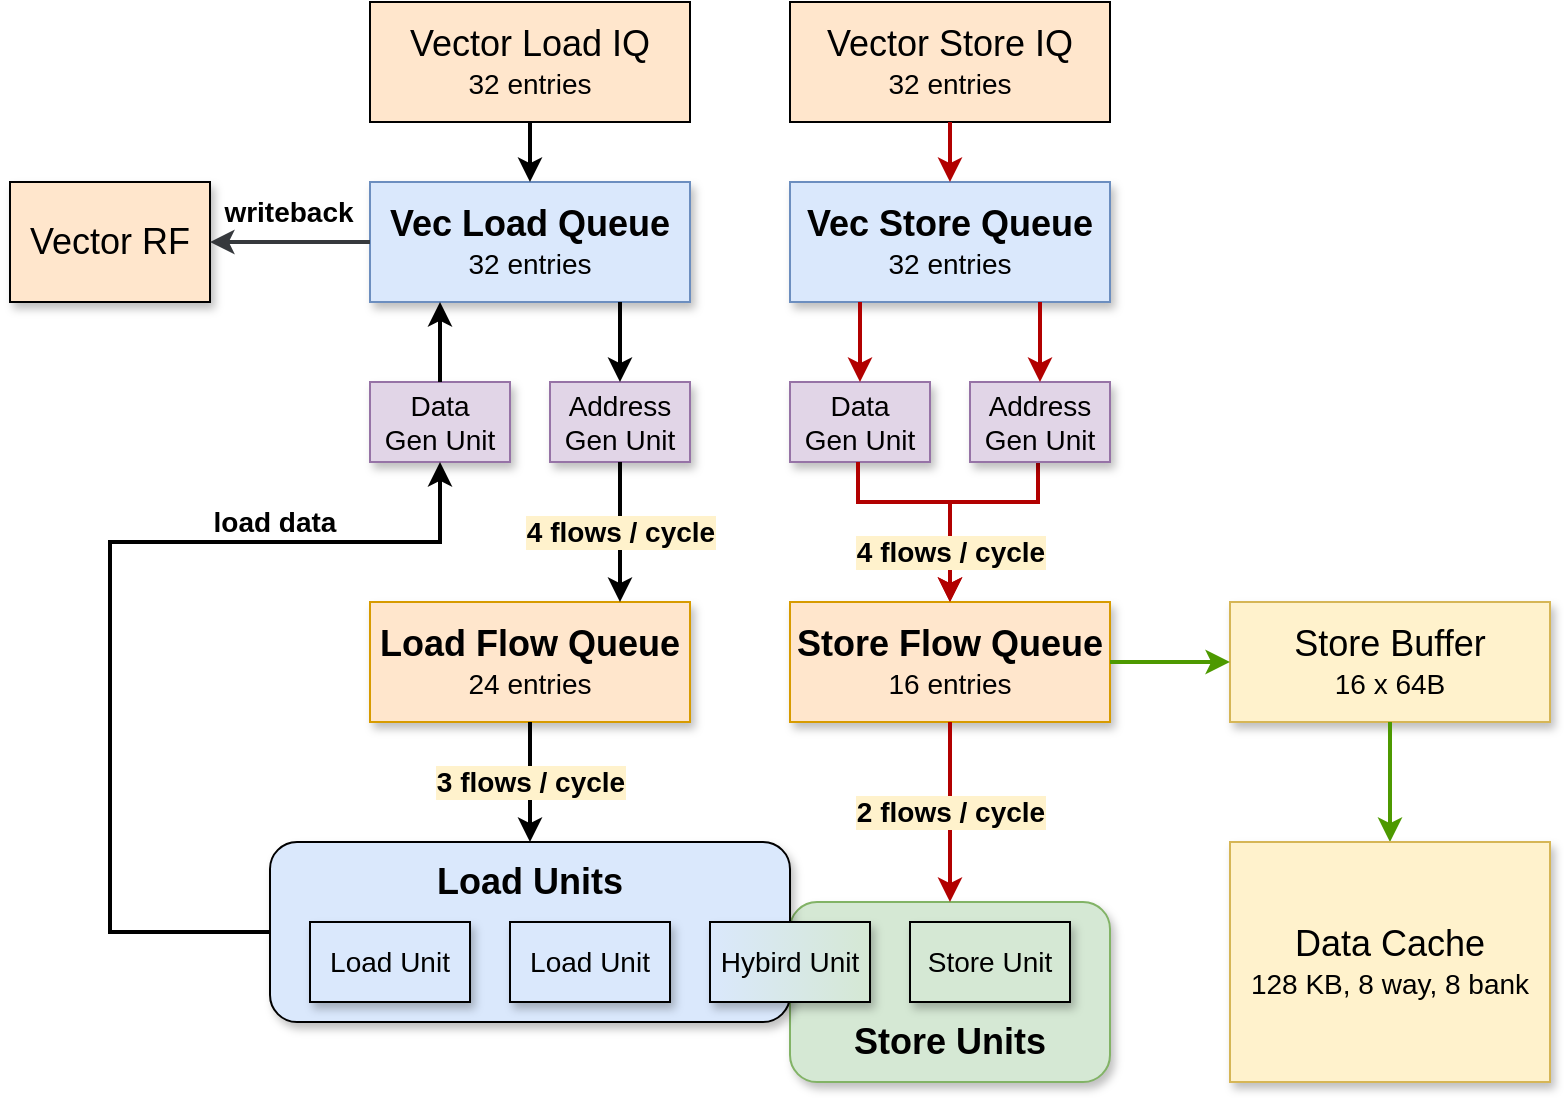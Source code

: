 <mxfile version="21.6.9" type="github">
  <diagram name="第 1 页" id="qlrIg5KmmpnUVGtU14Q3">
    <mxGraphModel dx="354" dy="256" grid="0" gridSize="10" guides="1" tooltips="1" connect="1" arrows="1" fold="1" page="0" pageScale="1" pageWidth="827" pageHeight="1169" math="0" shadow="0">
      <root>
        <mxCell id="0" />
        <mxCell id="1" parent="0" />
        <mxCell id="vfckbRow3GQZ2LQeMpIB-2" value="" style="endArrow=classic;html=1;rounded=0;fontSize=14;strokeWidth=2;fillColor=#e51400;strokeColor=#B20000;" parent="1" edge="1">
          <mxGeometry width="50" height="50" relative="1" as="geometry">
            <mxPoint x="1454.0" y="700" as="sourcePoint" />
            <mxPoint x="1410" y="770" as="targetPoint" />
            <Array as="points">
              <mxPoint x="1454" y="720" />
              <mxPoint x="1410" y="720" />
            </Array>
          </mxGeometry>
        </mxCell>
        <mxCell id="vfckbRow3GQZ2LQeMpIB-3" value="" style="rounded=1;whiteSpace=wrap;html=1;shadow=1;strokeColor=#82b366;fontSize=14;fillColor=#d5e8d4;" parent="1" vertex="1">
          <mxGeometry x="1330" y="920" width="160" height="90" as="geometry" />
        </mxCell>
        <mxCell id="vfckbRow3GQZ2LQeMpIB-4" value="" style="rounded=1;whiteSpace=wrap;html=1;shadow=1;strokeColor=default;fillColor=#dae8fc;" parent="1" vertex="1">
          <mxGeometry x="1070" y="890" width="260" height="90" as="geometry" />
        </mxCell>
        <mxCell id="vfckbRow3GQZ2LQeMpIB-5" value="&lt;font style=&quot;&quot;&gt;&lt;font style=&quot;font-size: 18px;&quot;&gt;Vector Load IQ&lt;/font&gt;&lt;br&gt;&lt;font style=&quot;font-size: 14px;&quot;&gt;32 entries&lt;/font&gt;&lt;/font&gt;" style="rounded=0;whiteSpace=wrap;html=1;fillColor=#ffe6cc;strokeColor=default;fontFamily=Helvetica;shadow=0;" parent="1" vertex="1">
          <mxGeometry x="1120" y="470" width="160" height="60" as="geometry" />
        </mxCell>
        <mxCell id="vfckbRow3GQZ2LQeMpIB-6" value="&lt;font style=&quot;&quot;&gt;&lt;font style=&quot;font-size: 18px;&quot;&gt;Vector Store IQ&lt;/font&gt;&lt;br&gt;&lt;font style=&quot;font-size: 14px;&quot;&gt;32 entries&lt;/font&gt;&lt;/font&gt;" style="rounded=0;whiteSpace=wrap;html=1;fillColor=#ffe6cc;strokeColor=default;fontFamily=Helvetica;shadow=0;" parent="1" vertex="1">
          <mxGeometry x="1330" y="470" width="160" height="60" as="geometry" />
        </mxCell>
        <mxCell id="vfckbRow3GQZ2LQeMpIB-7" value="&lt;b&gt;&lt;font style=&quot;font-size: 18px;&quot;&gt;Vec Load Queue&lt;/font&gt;&lt;/b&gt;&lt;br&gt;&lt;font style=&quot;font-size: 14px;&quot;&gt;32 entries&lt;/font&gt;" style="rounded=0;whiteSpace=wrap;html=1;fillColor=#dae8fc;strokeColor=#6c8ebf;fontFamily=Helvetica;shadow=1;" parent="1" vertex="1">
          <mxGeometry x="1120" y="560" width="160" height="60" as="geometry" />
        </mxCell>
        <mxCell id="vfckbRow3GQZ2LQeMpIB-8" value="&lt;font style=&quot;font-size: 14px;&quot;&gt;Load Unit&lt;/font&gt;" style="rounded=0;whiteSpace=wrap;html=1;fillColor=#dae8fc;strokeColor=#000000;fontFamily=Helvetica;shadow=1;" parent="1" vertex="1">
          <mxGeometry x="1090" y="930" width="80" height="40" as="geometry" />
        </mxCell>
        <mxCell id="vfckbRow3GQZ2LQeMpIB-9" value="&lt;font style=&quot;font-size: 14px;&quot;&gt;Load Unit&lt;/font&gt;" style="rounded=0;whiteSpace=wrap;html=1;fillColor=#dae8fc;strokeColor=#000000;fontFamily=Helvetica;shadow=1;" parent="1" vertex="1">
          <mxGeometry x="1190" y="930" width="80" height="40" as="geometry" />
        </mxCell>
        <mxCell id="vfckbRow3GQZ2LQeMpIB-10" value="&lt;font style=&quot;font-size: 14px;&quot;&gt;Hybird Unit&lt;/font&gt;" style="rounded=0;whiteSpace=wrap;html=1;fillColor=#dae8fc;strokeColor=#000000;fontFamily=Helvetica;shadow=1;gradientColor=#D5E8D4;gradientDirection=east;" parent="1" vertex="1">
          <mxGeometry x="1290" y="930" width="80" height="40" as="geometry" />
        </mxCell>
        <mxCell id="vfckbRow3GQZ2LQeMpIB-11" value="&lt;b&gt;&lt;font style=&quot;font-size: 18px;&quot;&gt;Vec Store Queue&lt;/font&gt;&lt;/b&gt;&lt;br&gt;&lt;font style=&quot;font-size: 14px;&quot;&gt;32 entries&lt;/font&gt;" style="rounded=0;whiteSpace=wrap;html=1;fillColor=#dae8fc;strokeColor=#6c8ebf;fontFamily=Helvetica;shadow=1;" parent="1" vertex="1">
          <mxGeometry x="1330" y="560" width="160" height="60" as="geometry" />
        </mxCell>
        <mxCell id="vfckbRow3GQZ2LQeMpIB-12" value="&lt;font style=&quot;font-size: 14px;&quot;&gt;Store Unit&lt;/font&gt;" style="rounded=0;whiteSpace=wrap;html=1;fillColor=#D5E8D4;strokeColor=#000000;fontFamily=Helvetica;shadow=1;" parent="1" vertex="1">
          <mxGeometry x="1390" y="930" width="80" height="40" as="geometry" />
        </mxCell>
        <mxCell id="vfckbRow3GQZ2LQeMpIB-13" value="&lt;font style=&quot;font-size: 14px;&quot;&gt;Address Gen Unit&lt;/font&gt;" style="rounded=0;whiteSpace=wrap;html=1;fillColor=#e1d5e7;strokeColor=#9673a6;fontFamily=Helvetica;shadow=1;" parent="1" vertex="1">
          <mxGeometry x="1420" y="660" width="70" height="40" as="geometry" />
        </mxCell>
        <mxCell id="vfckbRow3GQZ2LQeMpIB-14" value="&lt;b&gt;&lt;font style=&quot;font-size: 18px;&quot;&gt;Load Flow Queue&lt;/font&gt;&lt;/b&gt;&lt;br&gt;&lt;font style=&quot;font-size: 14px;&quot;&gt;24 entries&lt;/font&gt;" style="rounded=0;whiteSpace=wrap;html=1;fillColor=#ffe6cc;strokeColor=#d79b00;fontFamily=Helvetica;shadow=1;" parent="1" vertex="1">
          <mxGeometry x="1120" y="770" width="160" height="60" as="geometry" />
        </mxCell>
        <mxCell id="vfckbRow3GQZ2LQeMpIB-15" value="&lt;font size=&quot;1&quot; style=&quot;&quot;&gt;&lt;b style=&quot;font-size: 18px;&quot;&gt;Store Flow Queue&lt;/b&gt;&lt;/font&gt;&lt;br&gt;&lt;font style=&quot;font-size: 14px;&quot;&gt;16 entries&lt;/font&gt;" style="rounded=0;whiteSpace=wrap;html=1;fillColor=#ffe6cc;strokeColor=#d79b00;fontFamily=Helvetica;shadow=1;" parent="1" vertex="1">
          <mxGeometry x="1330" y="770" width="160" height="60" as="geometry" />
        </mxCell>
        <mxCell id="vfckbRow3GQZ2LQeMpIB-16" value="&lt;font style=&quot;font-size: 14px;&quot;&gt;Data &lt;br&gt;Gen Unit&lt;/font&gt;" style="rounded=0;whiteSpace=wrap;html=1;fillColor=#e1d5e7;strokeColor=#9673a6;fontFamily=Helvetica;shadow=1;" parent="1" vertex="1">
          <mxGeometry x="1330" y="660" width="70" height="40" as="geometry" />
        </mxCell>
        <mxCell id="vfckbRow3GQZ2LQeMpIB-17" value="&lt;font style=&quot;font-size: 14px;&quot;&gt;Address Gen Unit&lt;/font&gt;" style="rounded=0;whiteSpace=wrap;html=1;fillColor=#e1d5e7;strokeColor=#9673a6;fontFamily=Helvetica;shadow=1;" parent="1" vertex="1">
          <mxGeometry x="1210" y="660" width="70" height="40" as="geometry" />
        </mxCell>
        <mxCell id="vfckbRow3GQZ2LQeMpIB-18" value="&lt;font style=&quot;font-size: 14px;&quot;&gt;Data &lt;br&gt;Gen Unit&lt;/font&gt;" style="rounded=0;whiteSpace=wrap;html=1;fillColor=#e1d5e7;strokeColor=#9673a6;fontFamily=Helvetica;shadow=1;" parent="1" vertex="1">
          <mxGeometry x="1120" y="660" width="70" height="40" as="geometry" />
        </mxCell>
        <mxCell id="vfckbRow3GQZ2LQeMpIB-19" value="&lt;b&gt;&lt;font style=&quot;font-size: 18px;&quot;&gt;Load Units&lt;/font&gt;&lt;/b&gt;" style="text;html=1;strokeColor=none;fillColor=none;align=center;verticalAlign=middle;whiteSpace=wrap;rounded=0;shadow=0;" parent="1" vertex="1">
          <mxGeometry x="1150" y="890" width="100" height="40" as="geometry" />
        </mxCell>
        <mxCell id="vfckbRow3GQZ2LQeMpIB-20" value="&lt;b&gt;&lt;font style=&quot;font-size: 18px;&quot;&gt;Store Units&lt;/font&gt;&lt;/b&gt;" style="text;html=1;strokeColor=none;fillColor=none;align=center;verticalAlign=middle;whiteSpace=wrap;rounded=0;shadow=0;" parent="1" vertex="1">
          <mxGeometry x="1360" y="970" width="100" height="40" as="geometry" />
        </mxCell>
        <mxCell id="vfckbRow3GQZ2LQeMpIB-21" value="" style="endArrow=classic;html=1;rounded=0;fontSize=14;exitX=0.5;exitY=1;exitDx=0;exitDy=0;entryX=0.5;entryY=0;entryDx=0;entryDy=0;strokeWidth=2;strokeColor=default;" parent="1" source="vfckbRow3GQZ2LQeMpIB-5" target="vfckbRow3GQZ2LQeMpIB-7" edge="1">
          <mxGeometry width="50" height="50" relative="1" as="geometry">
            <mxPoint x="1239" y="680" as="sourcePoint" />
            <mxPoint x="1289" y="630" as="targetPoint" />
          </mxGeometry>
        </mxCell>
        <mxCell id="vfckbRow3GQZ2LQeMpIB-22" value="" style="endArrow=classic;html=1;rounded=0;fontSize=14;exitX=0.5;exitY=1;exitDx=0;exitDy=0;entryX=0.5;entryY=0;entryDx=0;entryDy=0;strokeWidth=2;fillColor=#e51400;strokeColor=#B20000;" parent="1" source="vfckbRow3GQZ2LQeMpIB-6" target="vfckbRow3GQZ2LQeMpIB-11" edge="1">
          <mxGeometry width="50" height="50" relative="1" as="geometry">
            <mxPoint x="1278.205" y="550" as="sourcePoint" />
            <mxPoint x="1278.41" y="590" as="targetPoint" />
          </mxGeometry>
        </mxCell>
        <mxCell id="vfckbRow3GQZ2LQeMpIB-23" value="" style="endArrow=classic;html=1;rounded=0;fontSize=14;strokeWidth=2;strokeColor=default;" parent="1" edge="1">
          <mxGeometry width="50" height="50" relative="1" as="geometry">
            <mxPoint x="1200" y="830" as="sourcePoint" />
            <mxPoint x="1200" y="890" as="targetPoint" />
          </mxGeometry>
        </mxCell>
        <mxCell id="vfckbRow3GQZ2LQeMpIB-24" value="&lt;b&gt;3 flows / cycle&lt;/b&gt;" style="edgeLabel;resizable=0;html=1;align=center;verticalAlign=middle;shadow=0;strokeColor=default;fontSize=14;fillColor=none;gradientColor=#D5E8D4;gradientDirection=east;labelBackgroundColor=#FFF2CC;" parent="1" connectable="0" vertex="1">
          <mxGeometry x="1199.996" y="860" as="geometry" />
        </mxCell>
        <mxCell id="vfckbRow3GQZ2LQeMpIB-25" value="" style="endArrow=classic;html=1;rounded=0;fontSize=14;strokeWidth=2;exitX=0.5;exitY=1;exitDx=0;exitDy=0;entryX=0.5;entryY=0;entryDx=0;entryDy=0;fillColor=#e51400;strokeColor=#B20000;" parent="1" source="vfckbRow3GQZ2LQeMpIB-15" target="vfckbRow3GQZ2LQeMpIB-3" edge="1">
          <mxGeometry width="50" height="50" relative="1" as="geometry">
            <mxPoint x="1410" y="840" as="sourcePoint" />
            <mxPoint x="1410" y="910" as="targetPoint" />
          </mxGeometry>
        </mxCell>
        <mxCell id="vfckbRow3GQZ2LQeMpIB-26" value="&lt;b&gt;2 flows / cycle&lt;/b&gt;" style="edgeLabel;resizable=0;html=1;align=center;verticalAlign=middle;shadow=0;strokeColor=default;fontSize=14;fillColor=none;gradientColor=#D5E8D4;gradientDirection=east;labelBackgroundColor=#FFF2CC;" parent="1" connectable="0" vertex="1">
          <mxGeometry x="1410" y="875" as="geometry" />
        </mxCell>
        <mxCell id="vfckbRow3GQZ2LQeMpIB-27" value="" style="endArrow=classic;html=1;rounded=0;fontSize=14;strokeWidth=2;exitX=0.5;exitY=1;exitDx=0;exitDy=0;strokeColor=default;" parent="1" source="vfckbRow3GQZ2LQeMpIB-17" edge="1">
          <mxGeometry width="50" height="50" relative="1" as="geometry">
            <mxPoint x="1244" y="700" as="sourcePoint" />
            <mxPoint x="1245" y="770" as="targetPoint" />
          </mxGeometry>
        </mxCell>
        <mxCell id="vfckbRow3GQZ2LQeMpIB-28" value="&lt;b&gt;4 flows / cycle&lt;/b&gt;" style="edgeLabel;resizable=0;html=1;align=center;verticalAlign=middle;shadow=0;strokeColor=default;fontSize=14;fillColor=none;gradientColor=#D5E8D4;gradientDirection=east;labelBackgroundColor=#FFF2CC;" parent="1" connectable="0" vertex="1">
          <mxGeometry x="1245" y="735" as="geometry" />
        </mxCell>
        <mxCell id="vfckbRow3GQZ2LQeMpIB-29" value="" style="endArrow=classic;html=1;rounded=0;fontSize=14;strokeWidth=2;entryX=0.5;entryY=0;entryDx=0;entryDy=0;fillColor=#e51400;strokeColor=#B20000;" parent="1" target="vfckbRow3GQZ2LQeMpIB-15" edge="1">
          <mxGeometry width="50" height="50" relative="1" as="geometry">
            <mxPoint x="1364" y="700" as="sourcePoint" />
            <mxPoint x="1409" y="760" as="targetPoint" />
            <Array as="points">
              <mxPoint x="1364" y="720" />
              <mxPoint x="1410" y="720" />
            </Array>
          </mxGeometry>
        </mxCell>
        <mxCell id="vfckbRow3GQZ2LQeMpIB-30" value="&lt;b&gt;4 flows / cycle&lt;/b&gt;" style="edgeLabel;resizable=0;html=1;align=center;verticalAlign=middle;shadow=0;strokeColor=default;fontSize=14;fillColor=none;gradientColor=#D5E8D4;gradientDirection=east;fontColor=default;labelBackgroundColor=#FFF2CC;" parent="1" connectable="0" vertex="1">
          <mxGeometry x="1410" y="745" as="geometry">
            <mxPoint as="offset" />
          </mxGeometry>
        </mxCell>
        <mxCell id="vfckbRow3GQZ2LQeMpIB-31" value="" style="endArrow=classic;html=1;rounded=0;fontSize=14;exitX=0;exitY=0.5;exitDx=0;exitDy=0;strokeWidth=2;entryX=0.5;entryY=1;entryDx=0;entryDy=0;strokeColor=default;" parent="1" source="vfckbRow3GQZ2LQeMpIB-4" target="vfckbRow3GQZ2LQeMpIB-18" edge="1">
          <mxGeometry width="50" height="50" relative="1" as="geometry">
            <mxPoint x="1199" y="750" as="sourcePoint" />
            <mxPoint x="1154" y="700" as="targetPoint" />
            <Array as="points">
              <mxPoint x="990" y="935" />
              <mxPoint x="990" y="740" />
              <mxPoint x="1155" y="740" />
            </Array>
          </mxGeometry>
        </mxCell>
        <mxCell id="vfckbRow3GQZ2LQeMpIB-32" value="&lt;font style=&quot;&quot;&gt;&lt;font style=&quot;font-size: 18px;&quot;&gt;Store Buffer&lt;/font&gt;&lt;br&gt;&lt;font style=&quot;font-size: 14px;&quot;&gt;16 x 64B&lt;/font&gt;&lt;/font&gt;" style="rounded=0;whiteSpace=wrap;html=1;fillColor=#fff2cc;strokeColor=#d6b656;fontFamily=Helvetica;shadow=1;" parent="1" vertex="1">
          <mxGeometry x="1550" y="770" width="160" height="60" as="geometry" />
        </mxCell>
        <mxCell id="vfckbRow3GQZ2LQeMpIB-33" value="" style="endArrow=classic;html=1;rounded=0;fontSize=14;exitX=1;exitY=0.5;exitDx=0;exitDy=0;entryX=0;entryY=0.5;entryDx=0;entryDy=0;strokeWidth=2;fillColor=#d5e8d4;strokeColor=#4D9900;gradientColor=#97d077;" parent="1" source="vfckbRow3GQZ2LQeMpIB-15" target="vfckbRow3GQZ2LQeMpIB-32" edge="1">
          <mxGeometry width="50" height="50" relative="1" as="geometry">
            <mxPoint x="1473" y="710" as="sourcePoint" />
            <mxPoint x="1529" y="590" as="targetPoint" />
          </mxGeometry>
        </mxCell>
        <mxCell id="vfckbRow3GQZ2LQeMpIB-34" value="&lt;font style=&quot;font-size: 18px;&quot;&gt;Vector RF&lt;/font&gt;" style="rounded=0;whiteSpace=wrap;html=1;fillColor=#ffe6cc;strokeColor=default;fontFamily=Helvetica;shadow=1;" parent="1" vertex="1">
          <mxGeometry x="940" y="560" width="100" height="60" as="geometry" />
        </mxCell>
        <mxCell id="vfckbRow3GQZ2LQeMpIB-35" value="" style="endArrow=classic;html=1;rounded=0;fontSize=14;exitX=0;exitY=0.5;exitDx=0;exitDy=0;entryX=1;entryY=0.5;entryDx=0;entryDy=0;strokeWidth=2;strokeColor=#36393d;fillColor=#cdeb8b;" parent="1" source="vfckbRow3GQZ2LQeMpIB-7" target="vfckbRow3GQZ2LQeMpIB-34" edge="1">
          <mxGeometry width="50" height="50" relative="1" as="geometry">
            <mxPoint x="1489" y="610" as="sourcePoint" />
            <mxPoint x="1549" y="610" as="targetPoint" />
          </mxGeometry>
        </mxCell>
        <mxCell id="vfckbRow3GQZ2LQeMpIB-36" value="&lt;font style=&quot;font-size: 14px;&quot;&gt;&lt;b&gt;writeback&lt;/b&gt;&lt;/font&gt;" style="text;html=1;strokeColor=none;fillColor=none;align=center;verticalAlign=middle;whiteSpace=wrap;rounded=0;shadow=0;fontSize=12;" parent="1" vertex="1">
          <mxGeometry x="1040" y="560" width="79.41" height="30" as="geometry" />
        </mxCell>
        <mxCell id="vfckbRow3GQZ2LQeMpIB-37" value="" style="endArrow=classic;html=1;rounded=0;fontSize=14;strokeWidth=2;strokeColor=default;" parent="1" edge="1">
          <mxGeometry width="50" height="50" relative="1" as="geometry">
            <mxPoint x="1245" y="620.0" as="sourcePoint" />
            <mxPoint x="1245" y="660" as="targetPoint" />
          </mxGeometry>
        </mxCell>
        <mxCell id="vfckbRow3GQZ2LQeMpIB-38" value="" style="endArrow=classic;html=1;rounded=0;fontSize=14;exitX=0.5;exitY=1;exitDx=0;exitDy=0;entryX=0.5;entryY=0;entryDx=0;entryDy=0;strokeWidth=2;fillColor=#d5e8d4;gradientColor=#97d077;strokeColor=#4D9900;" parent="1" source="vfckbRow3GQZ2LQeMpIB-32" target="vfckbRow3GQZ2LQeMpIB-39" edge="1">
          <mxGeometry width="50" height="50" relative="1" as="geometry">
            <mxPoint x="1489" y="600" as="sourcePoint" />
            <mxPoint x="1599" y="680" as="targetPoint" />
          </mxGeometry>
        </mxCell>
        <mxCell id="vfckbRow3GQZ2LQeMpIB-39" value="&lt;font style=&quot;&quot;&gt;&lt;font style=&quot;font-size: 18px;&quot;&gt;Data Cache&lt;/font&gt;&lt;br&gt;&lt;font style=&quot;font-size: 14px;&quot;&gt;128 KB,&amp;nbsp;&lt;/font&gt;&lt;font style=&quot;font-size: 14px;&quot;&gt;8 way, 8 bank&lt;br&gt;&lt;/font&gt;&lt;/font&gt;" style="rounded=0;whiteSpace=wrap;html=1;fillColor=#fff2cc;strokeColor=#d6b656;fontFamily=Helvetica;shadow=1;" parent="1" vertex="1">
          <mxGeometry x="1550" y="890" width="160" height="120" as="geometry" />
        </mxCell>
        <mxCell id="vfckbRow3GQZ2LQeMpIB-40" value="" style="endArrow=classic;html=1;rounded=0;fontSize=14;strokeWidth=2;fillColor=#e51400;strokeColor=#B20000;" parent="1" edge="1">
          <mxGeometry width="50" height="50" relative="1" as="geometry">
            <mxPoint x="1365" y="620.0" as="sourcePoint" />
            <mxPoint x="1365" y="660" as="targetPoint" />
          </mxGeometry>
        </mxCell>
        <mxCell id="vfckbRow3GQZ2LQeMpIB-41" value="" style="endArrow=classic;html=1;rounded=0;fontSize=14;strokeWidth=2;fillColor=#e51400;strokeColor=#B20000;" parent="1" edge="1">
          <mxGeometry width="50" height="50" relative="1" as="geometry">
            <mxPoint x="1455" y="620.0" as="sourcePoint" />
            <mxPoint x="1455" y="660" as="targetPoint" />
          </mxGeometry>
        </mxCell>
        <mxCell id="vfckbRow3GQZ2LQeMpIB-42" value="" style="endArrow=classic;html=1;rounded=0;fontSize=16;exitX=0.5;exitY=0;exitDx=0;exitDy=0;strokeWidth=2;strokeColor=default;" parent="1" source="vfckbRow3GQZ2LQeMpIB-18" edge="1">
          <mxGeometry width="50" height="50" relative="1" as="geometry">
            <mxPoint x="1179" y="720" as="sourcePoint" />
            <mxPoint x="1155" y="620.0" as="targetPoint" />
          </mxGeometry>
        </mxCell>
        <mxCell id="vfckbRow3GQZ2LQeMpIB-43" value="&lt;font style=&quot;font-size: 14px;&quot;&gt;&lt;b&gt;load data&lt;/b&gt;&lt;/font&gt;" style="text;html=1;strokeColor=none;fillColor=none;align=center;verticalAlign=middle;whiteSpace=wrap;rounded=0;shadow=0;fontSize=12;" parent="1" vertex="1">
          <mxGeometry x="990" y="720" width="165" height="20" as="geometry" />
        </mxCell>
      </root>
    </mxGraphModel>
  </diagram>
</mxfile>
